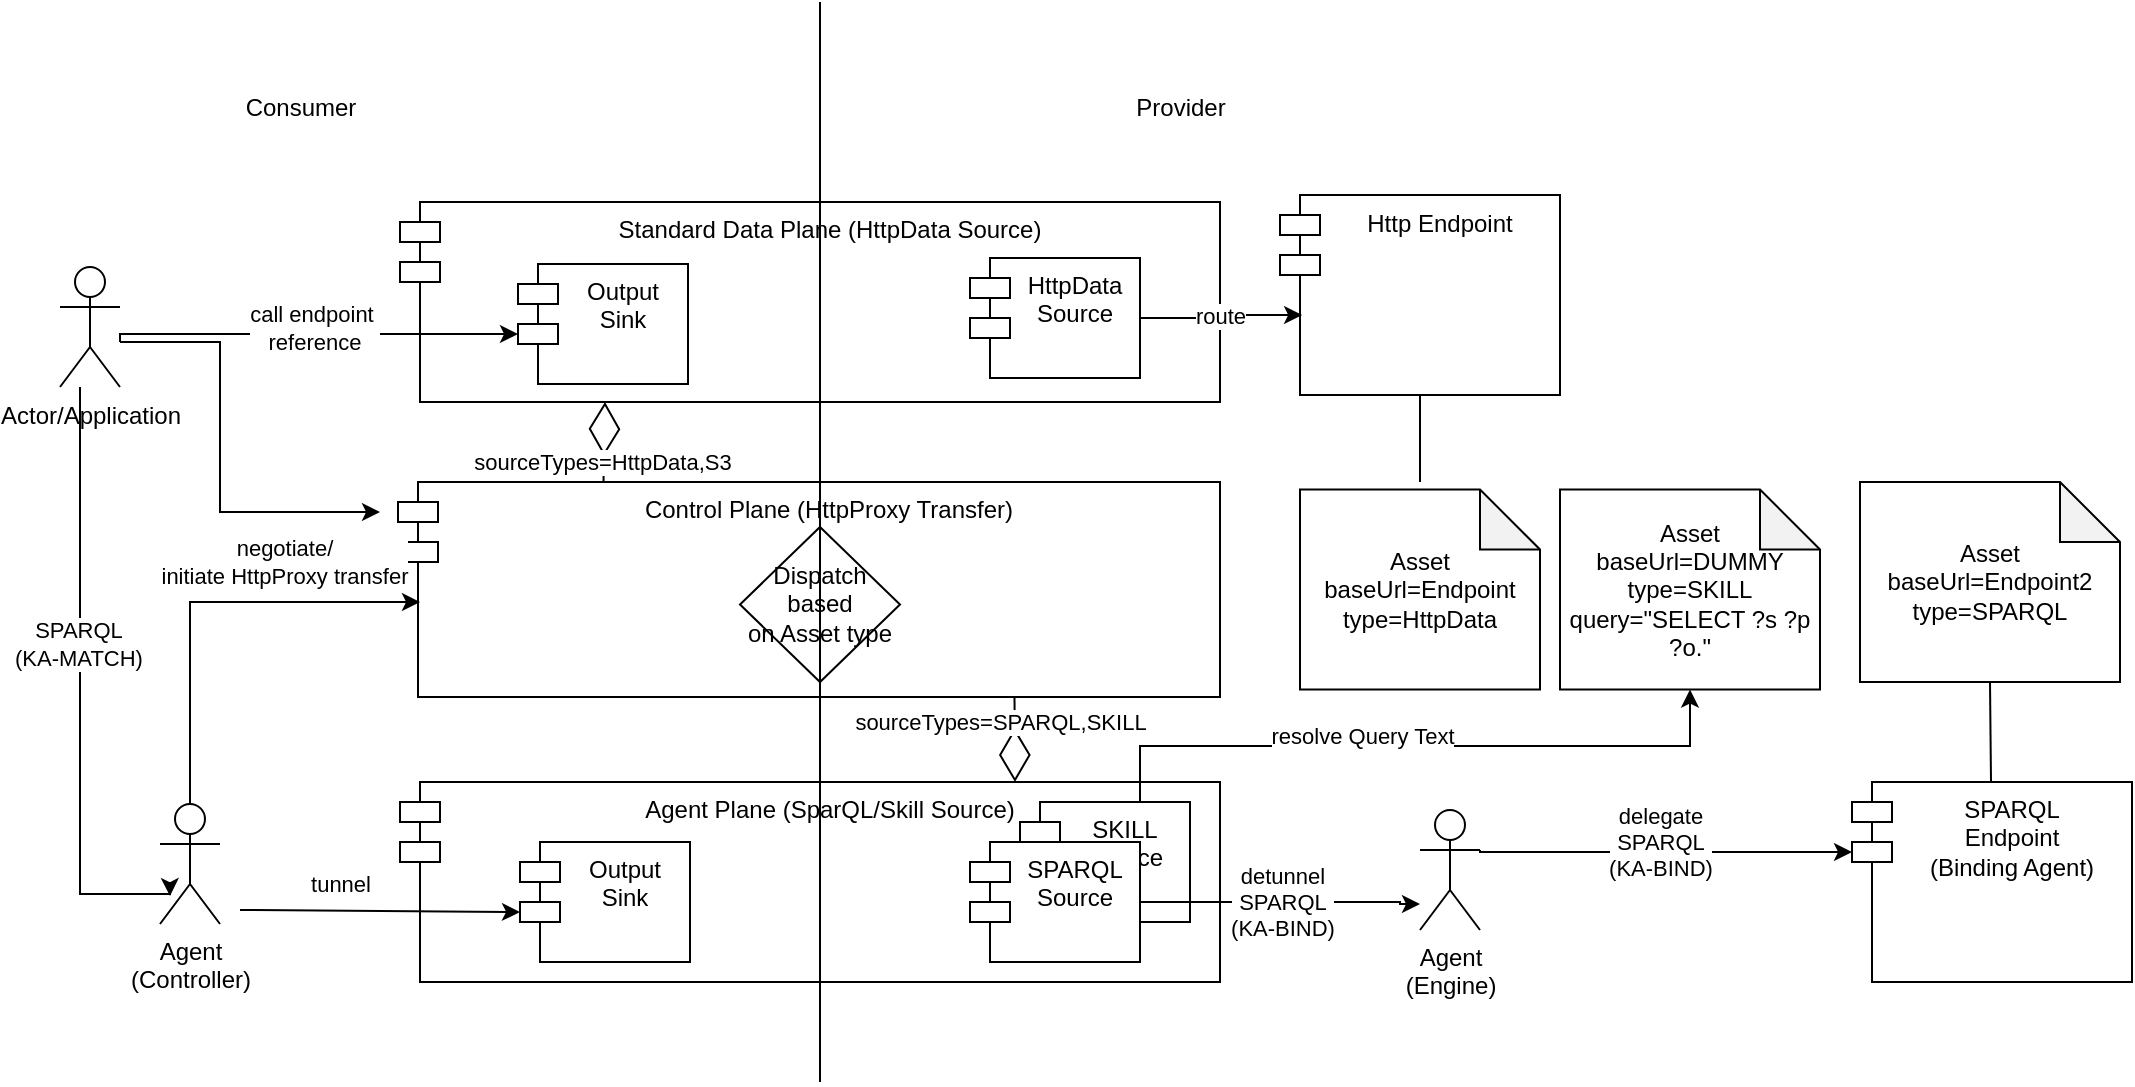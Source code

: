 <mxfile version="21.6.1" type="device">
  <diagram name="Seite-1" id="8rf5OS2umUJr6k_8jwN4">
    <mxGraphModel dx="1434" dy="834" grid="1" gridSize="10" guides="1" tooltips="1" connect="1" arrows="1" fold="1" page="1" pageScale="1" pageWidth="827" pageHeight="1169" math="0" shadow="0">
      <root>
        <mxCell id="0" />
        <mxCell id="1" parent="0" />
        <mxCell id="bd5WgTnokbnJKz9zxMop-1" value="Control Plane (HttpProxy Transfer)" style="shape=module;align=left;spacingLeft=20;align=center;verticalAlign=top;whiteSpace=wrap;html=1;" parent="1" vertex="1">
          <mxGeometry x="229" y="270" width="411" height="107.5" as="geometry" />
        </mxCell>
        <mxCell id="bd5WgTnokbnJKz9zxMop-3" value="negotiate/&lt;br&gt;initiate HttpProxy transfer" style="edgeStyle=orthogonalEdgeStyle;rounded=0;orthogonalLoop=1;jettySize=auto;html=1;" parent="1" source="bd5WgTnokbnJKz9zxMop-2" edge="1">
          <mxGeometry x="0.551" y="-25" relative="1" as="geometry">
            <mxPoint x="220" y="285" as="targetPoint" />
            <Array as="points">
              <mxPoint x="140" y="200" />
              <mxPoint x="140" y="285" />
            </Array>
            <mxPoint as="offset" />
          </mxGeometry>
        </mxCell>
        <mxCell id="bd5WgTnokbnJKz9zxMop-33" style="edgeStyle=orthogonalEdgeStyle;rounded=0;orthogonalLoop=1;jettySize=auto;html=1;entryX=0.167;entryY=0.767;entryDx=0;entryDy=0;entryPerimeter=0;" parent="1" source="bd5WgTnokbnJKz9zxMop-2" target="bd5WgTnokbnJKz9zxMop-27" edge="1">
          <mxGeometry relative="1" as="geometry">
            <Array as="points">
              <mxPoint x="70" y="476" />
            </Array>
          </mxGeometry>
        </mxCell>
        <mxCell id="bd5WgTnokbnJKz9zxMop-41" value="SPARQL&lt;br&gt;(KA-MATCH)" style="edgeLabel;html=1;align=center;verticalAlign=middle;resizable=0;points=[];" parent="bd5WgTnokbnJKz9zxMop-33" vertex="1" connectable="0">
          <mxGeometry x="-0.152" y="-1" relative="1" as="geometry">
            <mxPoint y="1" as="offset" />
          </mxGeometry>
        </mxCell>
        <mxCell id="bd5WgTnokbnJKz9zxMop-2" value="Actor/Application" style="shape=umlActor;verticalLabelPosition=bottom;verticalAlign=top;html=1;" parent="1" vertex="1">
          <mxGeometry x="60" y="162.5" width="30" height="60" as="geometry" />
        </mxCell>
        <mxCell id="bd5WgTnokbnJKz9zxMop-7" value="Standard Data Plane (HttpData Source)" style="shape=module;align=left;spacingLeft=20;align=center;verticalAlign=top;whiteSpace=wrap;html=1;" parent="1" vertex="1">
          <mxGeometry x="230" y="130" width="410" height="100" as="geometry" />
        </mxCell>
        <mxCell id="bd5WgTnokbnJKz9zxMop-14" value="Agent Plane (SparQL/Skill Source)" style="shape=module;align=left;spacingLeft=20;align=center;verticalAlign=top;whiteSpace=wrap;html=1;" parent="1" vertex="1">
          <mxGeometry x="230" y="420" width="410" height="100" as="geometry" />
        </mxCell>
        <mxCell id="bd5WgTnokbnJKz9zxMop-15" value="Http Endpoint" style="shape=module;align=left;spacingLeft=20;align=center;verticalAlign=top;whiteSpace=wrap;html=1;" parent="1" vertex="1">
          <mxGeometry x="670" y="126.5" width="140" height="100" as="geometry" />
        </mxCell>
        <mxCell id="bd5WgTnokbnJKz9zxMop-16" value="SPARQL&lt;br&gt;Endpoint&lt;br&gt;(Binding Agent)" style="shape=module;align=left;spacingLeft=20;align=center;verticalAlign=top;whiteSpace=wrap;html=1;" parent="1" vertex="1">
          <mxGeometry x="956" y="420" width="140" height="100" as="geometry" />
        </mxCell>
        <mxCell id="bd5WgTnokbnJKz9zxMop-18" value="Consumer" style="text;html=1;align=center;verticalAlign=middle;resizable=0;points=[];autosize=1;strokeColor=none;fillColor=none;" parent="1" vertex="1">
          <mxGeometry x="140" y="68" width="80" height="30" as="geometry" />
        </mxCell>
        <mxCell id="bd5WgTnokbnJKz9zxMop-19" value="Provider" style="text;html=1;align=center;verticalAlign=middle;resizable=0;points=[];autosize=1;strokeColor=none;fillColor=none;" parent="1" vertex="1">
          <mxGeometry x="585" y="68" width="70" height="30" as="geometry" />
        </mxCell>
        <mxCell id="bd5WgTnokbnJKz9zxMop-23" value="route" style="edgeStyle=orthogonalEdgeStyle;rounded=0;orthogonalLoop=1;jettySize=auto;html=1;entryX=0.079;entryY=0.6;entryDx=0;entryDy=0;entryPerimeter=0;" parent="1" source="bd5WgTnokbnJKz9zxMop-20" target="bd5WgTnokbnJKz9zxMop-15" edge="1">
          <mxGeometry relative="1" as="geometry" />
        </mxCell>
        <mxCell id="bd5WgTnokbnJKz9zxMop-20" value="HttpData Source" style="shape=module;align=left;spacingLeft=20;align=center;verticalAlign=top;whiteSpace=wrap;html=1;" parent="1" vertex="1">
          <mxGeometry x="515" y="158" width="85" height="60" as="geometry" />
        </mxCell>
        <mxCell id="bd5WgTnokbnJKz9zxMop-24" value="Asset&lt;br&gt;baseUrl=Endpoint&lt;br&gt;type=HttpData" style="shape=note;whiteSpace=wrap;html=1;backgroundOutline=1;darkOpacity=0.05;" parent="1" vertex="1">
          <mxGeometry x="680" y="273.75" width="120" height="100" as="geometry" />
        </mxCell>
        <mxCell id="bd5WgTnokbnJKz9zxMop-25" value="Asset&lt;br&gt;baseUrl=Endpoint2&lt;br&gt;type=SPARQL" style="shape=note;whiteSpace=wrap;html=1;backgroundOutline=1;darkOpacity=0.05;" parent="1" vertex="1">
          <mxGeometry x="960" y="270" width="130" height="100" as="geometry" />
        </mxCell>
        <mxCell id="bd5WgTnokbnJKz9zxMop-40" style="edgeStyle=orthogonalEdgeStyle;rounded=0;orthogonalLoop=1;jettySize=auto;html=1;entryX=0;entryY=0;entryDx=0;entryDy=35;entryPerimeter=0;" parent="1" target="bd5WgTnokbnJKz9zxMop-44" edge="1">
          <mxGeometry relative="1" as="geometry">
            <mxPoint x="150" y="484" as="sourcePoint" />
            <mxPoint x="290" y="490" as="targetPoint" />
          </mxGeometry>
        </mxCell>
        <mxCell id="bd5WgTnokbnJKz9zxMop-42" value="tunnel" style="edgeLabel;html=1;align=center;verticalAlign=middle;resizable=0;points=[];" parent="bd5WgTnokbnJKz9zxMop-40" vertex="1" connectable="0">
          <mxGeometry x="-0.124" y="-2" relative="1" as="geometry">
            <mxPoint x="-12" y="-16" as="offset" />
          </mxGeometry>
        </mxCell>
        <mxCell id="bd5WgTnokbnJKz9zxMop-27" value="Agent&lt;br&gt;(Controller)" style="shape=umlActor;verticalLabelPosition=bottom;verticalAlign=top;html=1;" parent="1" vertex="1">
          <mxGeometry x="110" y="431" width="30" height="60" as="geometry" />
        </mxCell>
        <mxCell id="bd5WgTnokbnJKz9zxMop-36" value="" style="endArrow=none;html=1;rounded=0;" parent="1" source="bd5WgTnokbnJKz9zxMop-15" edge="1">
          <mxGeometry width="50" height="50" relative="1" as="geometry">
            <mxPoint x="390" y="480" as="sourcePoint" />
            <mxPoint x="740" y="270" as="targetPoint" />
          </mxGeometry>
        </mxCell>
        <mxCell id="bd5WgTnokbnJKz9zxMop-37" value="" style="endArrow=none;html=1;rounded=0;entryX=0.5;entryY=1;entryDx=0;entryDy=0;entryPerimeter=0;" parent="1" source="bd5WgTnokbnJKz9zxMop-16" target="bd5WgTnokbnJKz9zxMop-25" edge="1">
          <mxGeometry width="50" height="50" relative="1" as="geometry">
            <mxPoint x="390" y="480" as="sourcePoint" />
            <mxPoint x="440" y="430" as="targetPoint" />
          </mxGeometry>
        </mxCell>
        <mxCell id="bd5WgTnokbnJKz9zxMop-43" value="Output&lt;br&gt;Sink" style="shape=module;align=left;spacingLeft=20;align=center;verticalAlign=top;whiteSpace=wrap;html=1;" parent="1" vertex="1">
          <mxGeometry x="289" y="161" width="85" height="60" as="geometry" />
        </mxCell>
        <mxCell id="bd5WgTnokbnJKz9zxMop-44" value="Output&lt;br&gt;Sink" style="shape=module;align=left;spacingLeft=20;align=center;verticalAlign=top;whiteSpace=wrap;html=1;" parent="1" vertex="1">
          <mxGeometry x="290" y="450" width="85" height="60" as="geometry" />
        </mxCell>
        <mxCell id="bd5WgTnokbnJKz9zxMop-45" value="Dispatch based&lt;br&gt;on Asset type" style="rhombus;whiteSpace=wrap;html=1;" parent="1" vertex="1">
          <mxGeometry x="400" y="292.5" width="80" height="77.5" as="geometry" />
        </mxCell>
        <mxCell id="bd5WgTnokbnJKz9zxMop-46" value="" style="endArrow=none;html=1;rounded=0;" parent="1" edge="1">
          <mxGeometry width="50" height="50" relative="1" as="geometry">
            <mxPoint x="440" y="570" as="sourcePoint" />
            <mxPoint x="440" y="30" as="targetPoint" />
          </mxGeometry>
        </mxCell>
        <mxCell id="qRQd3ky1vInu35g6vO1o-1" value="SKILL&lt;br&gt;Source" style="shape=module;align=left;spacingLeft=20;align=center;verticalAlign=top;whiteSpace=wrap;html=1;" vertex="1" parent="1">
          <mxGeometry x="540" y="430" width="85" height="60" as="geometry" />
        </mxCell>
        <mxCell id="bd5WgTnokbnJKz9zxMop-21" value="SPARQL Source" style="shape=module;align=left;spacingLeft=20;align=center;verticalAlign=top;whiteSpace=wrap;html=1;" parent="1" vertex="1">
          <mxGeometry x="515" y="450" width="85" height="60" as="geometry" />
        </mxCell>
        <mxCell id="qRQd3ky1vInu35g6vO1o-2" value="" style="edgeStyle=orthogonalEdgeStyle;rounded=0;orthogonalLoop=1;jettySize=auto;html=1;exitX=0.5;exitY=0;exitDx=0;exitDy=0;exitPerimeter=0;" edge="1" parent="1" source="bd5WgTnokbnJKz9zxMop-27">
          <mxGeometry x="0.444" y="-40" relative="1" as="geometry">
            <mxPoint x="100" y="203" as="sourcePoint" />
            <mxPoint x="240" y="330" as="targetPoint" />
            <Array as="points">
              <mxPoint x="125" y="330" />
            </Array>
            <mxPoint as="offset" />
          </mxGeometry>
        </mxCell>
        <mxCell id="qRQd3ky1vInu35g6vO1o-3" style="edgeStyle=orthogonalEdgeStyle;rounded=0;orthogonalLoop=1;jettySize=auto;html=1;exitX=0.5;exitY=1;exitDx=0;exitDy=0;" edge="1" parent="1" source="bd5WgTnokbnJKz9zxMop-20" target="bd5WgTnokbnJKz9zxMop-20">
          <mxGeometry relative="1" as="geometry" />
        </mxCell>
        <mxCell id="bd5WgTnokbnJKz9zxMop-38" style="edgeStyle=orthogonalEdgeStyle;rounded=0;orthogonalLoop=1;jettySize=auto;html=1;entryX=0;entryY=0;entryDx=0;entryDy=35;entryPerimeter=0;" parent="1" target="bd5WgTnokbnJKz9zxMop-43" edge="1">
          <mxGeometry relative="1" as="geometry">
            <Array as="points">
              <mxPoint x="90" y="196" />
            </Array>
            <mxPoint x="90" y="200" as="sourcePoint" />
          </mxGeometry>
        </mxCell>
        <mxCell id="bd5WgTnokbnJKz9zxMop-39" value="call endpoint&amp;nbsp;&lt;br&gt;reference" style="edgeLabel;html=1;align=center;verticalAlign=middle;resizable=0;points=[];" parent="bd5WgTnokbnJKz9zxMop-38" vertex="1" connectable="0">
          <mxGeometry x="0.393" relative="1" as="geometry">
            <mxPoint x="-41" y="-3" as="offset" />
          </mxGeometry>
        </mxCell>
        <mxCell id="qRQd3ky1vInu35g6vO1o-4" value="Asset&lt;br&gt;baseUrl=DUMMY&lt;br&gt;type=SKILL&lt;br&gt;query=&quot;SELECT ?s ?p ?o.&quot;&lt;br&gt;" style="shape=note;whiteSpace=wrap;html=1;backgroundOutline=1;darkOpacity=0.05;" vertex="1" parent="1">
          <mxGeometry x="810" y="273.75" width="130" height="100" as="geometry" />
        </mxCell>
        <mxCell id="qRQd3ky1vInu35g6vO1o-5" value="resolve Query Text" style="edgeStyle=orthogonalEdgeStyle;rounded=0;orthogonalLoop=1;jettySize=auto;html=1;entryX=0.5;entryY=1;entryDx=0;entryDy=0;entryPerimeter=0;" edge="1" parent="1" target="qRQd3ky1vInu35g6vO1o-4">
          <mxGeometry x="-0.16" y="5" relative="1" as="geometry">
            <mxPoint x="600" y="430" as="sourcePoint" />
            <mxPoint x="981" y="490" as="targetPoint" />
            <Array as="points">
              <mxPoint x="600" y="430" />
              <mxPoint x="600" y="402" />
              <mxPoint x="875" y="402" />
            </Array>
            <mxPoint as="offset" />
          </mxGeometry>
        </mxCell>
        <mxCell id="qRQd3ky1vInu35g6vO1o-7" value="sourceTypes=SPARQL,SKILL" style="endArrow=diamondThin;endFill=0;endSize=24;html=1;rounded=0;exitX=0.75;exitY=1;exitDx=0;exitDy=0;entryX=0.75;entryY=0;entryDx=0;entryDy=0;" edge="1" parent="1" source="bd5WgTnokbnJKz9zxMop-1" target="bd5WgTnokbnJKz9zxMop-14">
          <mxGeometry x="-0.414" y="-7" width="160" relative="1" as="geometry">
            <mxPoint x="660" y="430" as="sourcePoint" />
            <mxPoint x="600" y="240" as="targetPoint" />
            <mxPoint as="offset" />
          </mxGeometry>
        </mxCell>
        <mxCell id="qRQd3ky1vInu35g6vO1o-9" value="" style="endArrow=diamondThin;endFill=0;endSize=24;html=1;rounded=0;exitX=0.25;exitY=0;exitDx=0;exitDy=0;entryX=0.25;entryY=1;entryDx=0;entryDy=0;" edge="1" parent="1" source="bd5WgTnokbnJKz9zxMop-1" target="bd5WgTnokbnJKz9zxMop-7">
          <mxGeometry x="-1" y="-256" width="160" relative="1" as="geometry">
            <mxPoint x="547" y="388" as="sourcePoint" />
            <mxPoint x="548" y="430" as="targetPoint" />
            <mxPoint x="29" y="-124" as="offset" />
          </mxGeometry>
        </mxCell>
        <mxCell id="qRQd3ky1vInu35g6vO1o-10" value="sourceTypes=HttpData,S3" style="edgeLabel;html=1;align=center;verticalAlign=middle;resizable=0;points=[];" vertex="1" connectable="0" parent="qRQd3ky1vInu35g6vO1o-9">
          <mxGeometry x="-0.05" relative="1" as="geometry">
            <mxPoint x="-1" y="9" as="offset" />
          </mxGeometry>
        </mxCell>
        <mxCell id="qRQd3ky1vInu35g6vO1o-11" value="Agent&lt;br&gt;(Engine)" style="shape=umlActor;verticalLabelPosition=bottom;verticalAlign=top;html=1;" vertex="1" parent="1">
          <mxGeometry x="740" y="434" width="30" height="60" as="geometry" />
        </mxCell>
        <mxCell id="qRQd3ky1vInu35g6vO1o-14" value="delegate&lt;br&gt;SPARQL&lt;br&gt;(KA-BIND)" style="edgeStyle=orthogonalEdgeStyle;rounded=0;orthogonalLoop=1;jettySize=auto;html=1;entryX=0;entryY=0;entryDx=0;entryDy=35;entryPerimeter=0;exitX=1;exitY=0.333;exitDx=0;exitDy=0;exitPerimeter=0;" edge="1" parent="1" source="qRQd3ky1vInu35g6vO1o-11" target="bd5WgTnokbnJKz9zxMop-16">
          <mxGeometry x="-0.026" y="5" relative="1" as="geometry">
            <mxPoint x="610" y="490" as="sourcePoint" />
            <mxPoint x="752" y="510" as="targetPoint" />
            <Array as="points">
              <mxPoint x="770" y="455" />
            </Array>
            <mxPoint as="offset" />
          </mxGeometry>
        </mxCell>
        <mxCell id="bd5WgTnokbnJKz9zxMop-22" value="detunnel&lt;br&gt;SPARQL&lt;br&gt;(KA-BIND)" style="edgeStyle=orthogonalEdgeStyle;rounded=0;orthogonalLoop=1;jettySize=auto;html=1;" parent="1" source="bd5WgTnokbnJKz9zxMop-21" edge="1">
          <mxGeometry relative="1" as="geometry">
            <mxPoint x="740" y="481" as="targetPoint" />
            <Array as="points">
              <mxPoint x="730" y="480" />
              <mxPoint x="730" y="481" />
            </Array>
          </mxGeometry>
        </mxCell>
      </root>
    </mxGraphModel>
  </diagram>
</mxfile>
